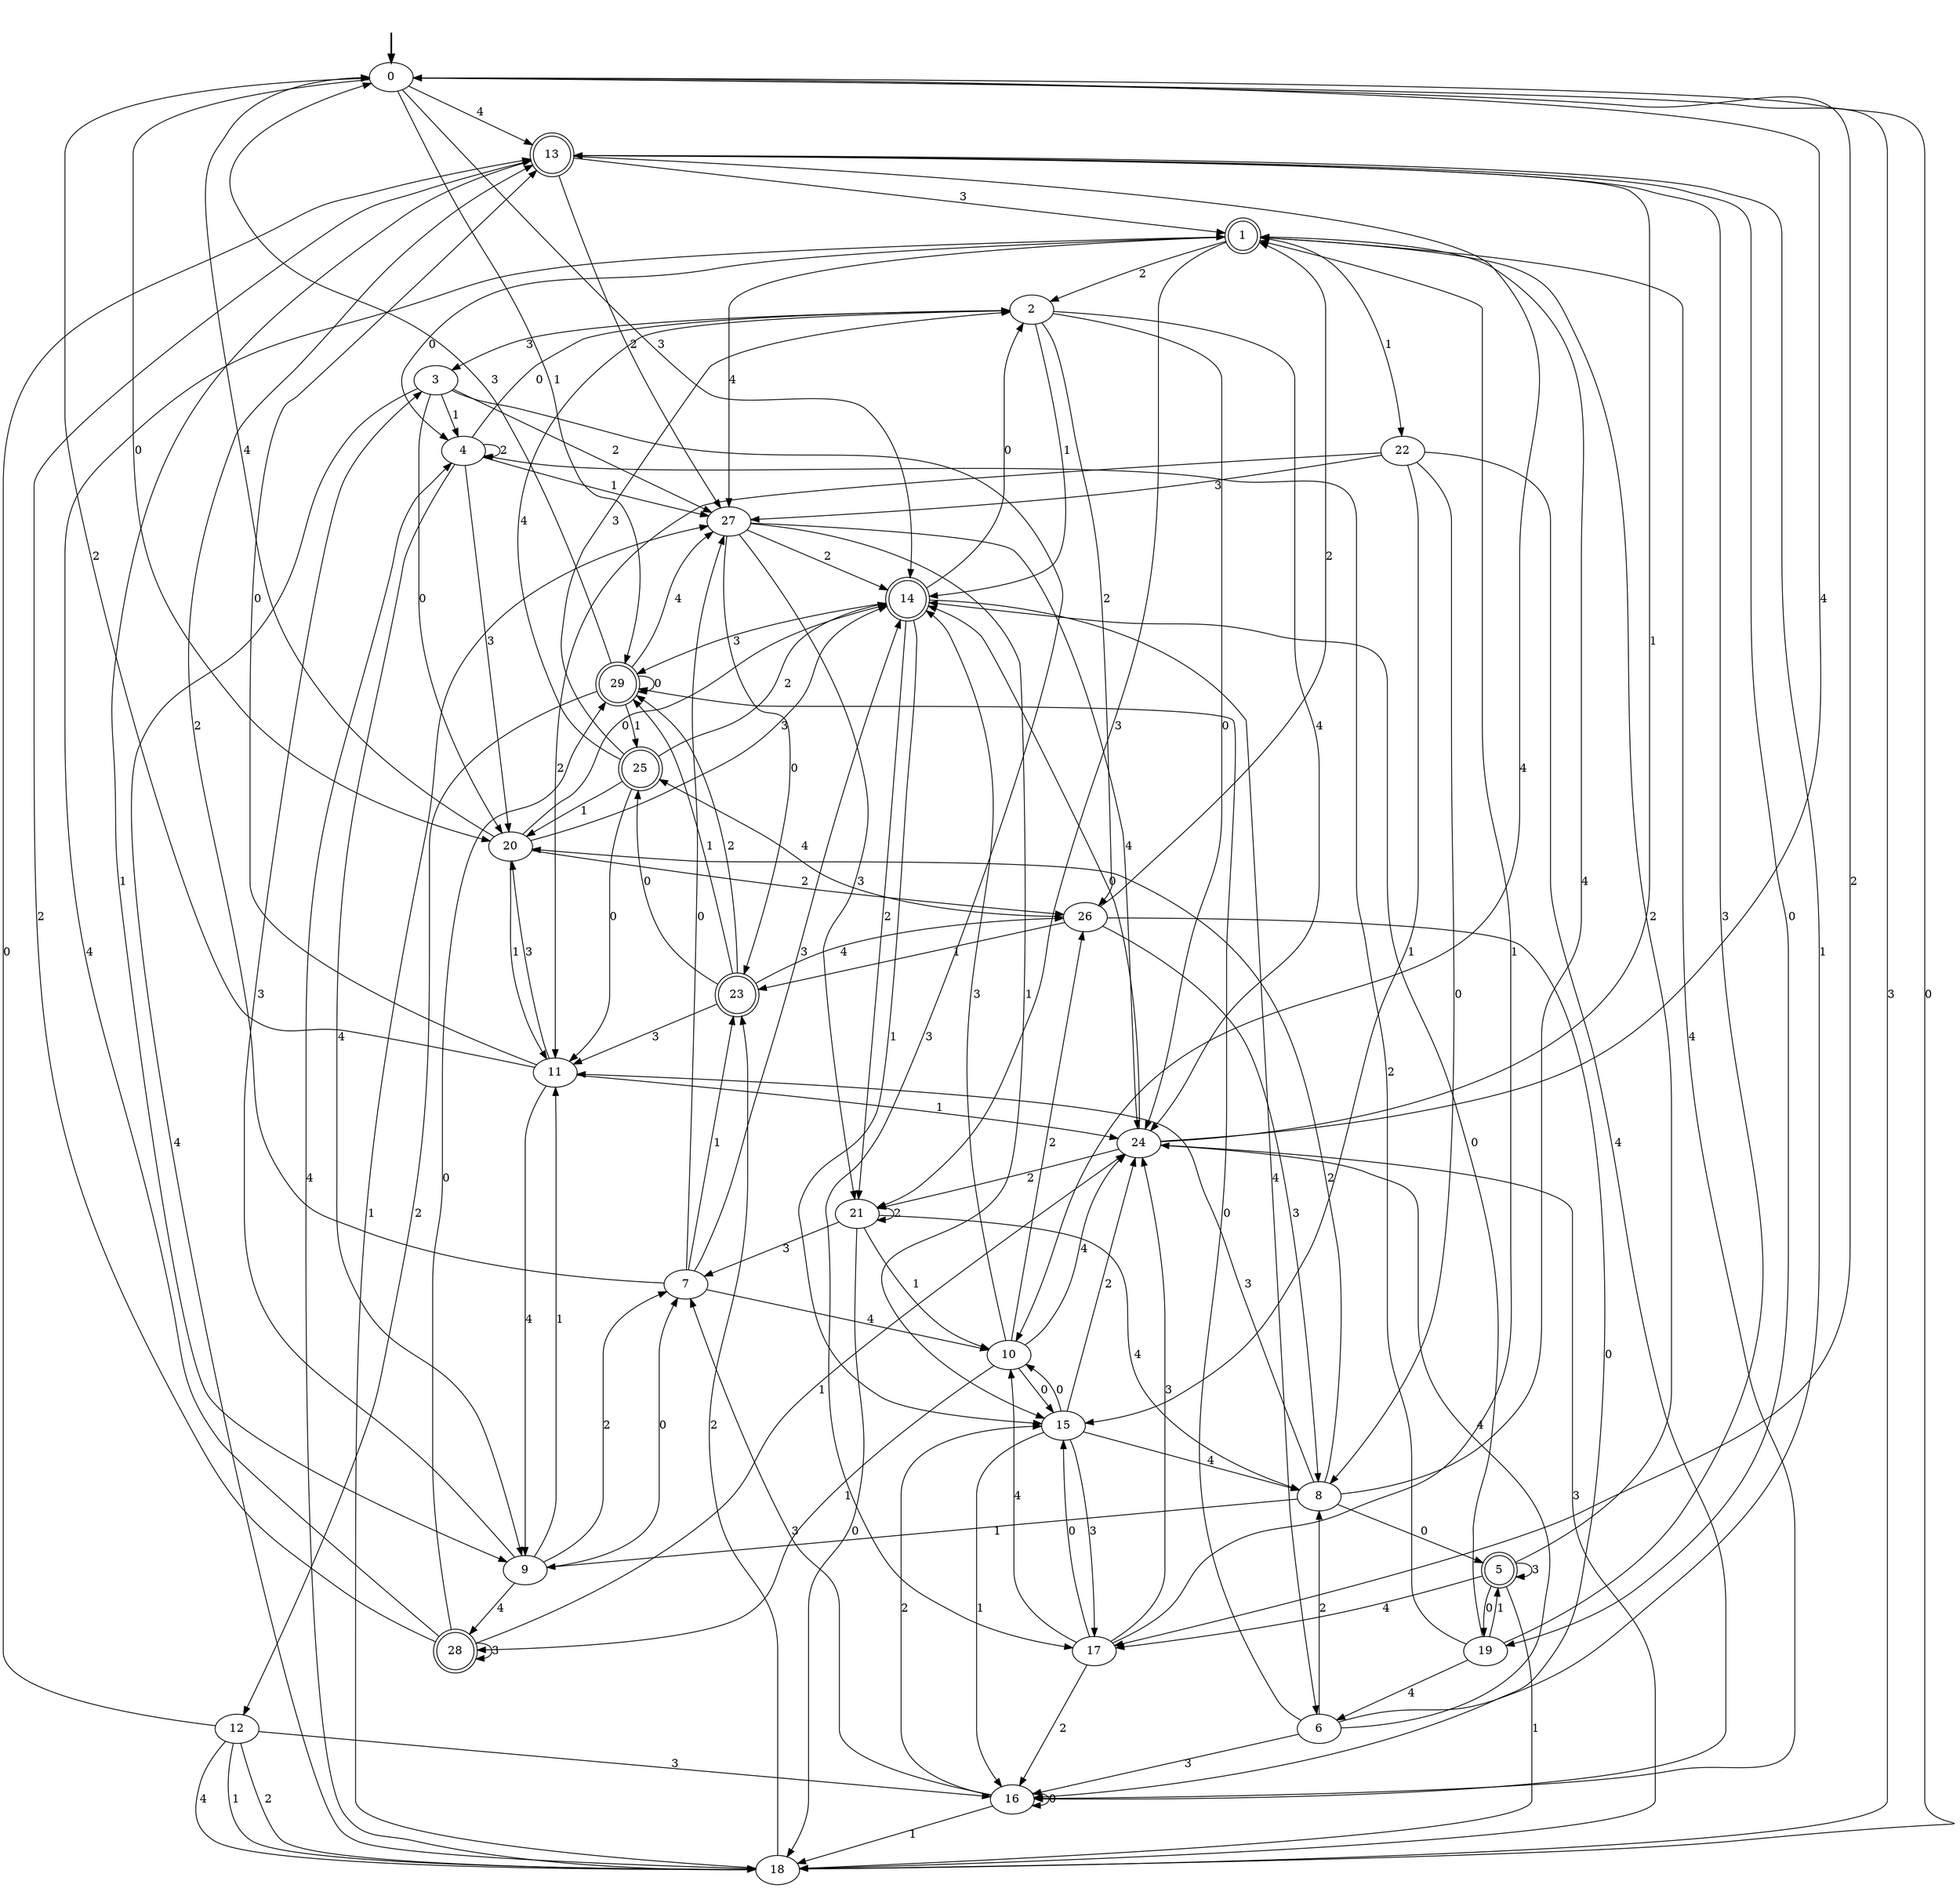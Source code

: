 digraph {
	fake [style=invisible]
	0 [root=true]
	1 [shape=doublecircle]
	2
	3
	4
	5 [shape=doublecircle]
	6
	7
	8
	9
	10
	11
	12
	13 [shape=doublecircle]
	14 [shape=doublecircle]
	15
	16
	17
	18
	19
	20
	21
	22
	23 [shape=doublecircle]
	24
	25 [shape=doublecircle]
	26
	27
	28 [shape=doublecircle]
	29 [shape=doublecircle]
	fake -> 0 [style=bold]
	12 -> 16 [label=3]
	11 -> 20 [label=3]
	3 -> 18 [label=4]
	2 -> 24 [label=0]
	27 -> 23 [label=0]
	21 -> 18 [label=0]
	26 -> 25 [label=4]
	25 -> 20 [label=1]
	2 -> 24 [label=4]
	17 -> 15 [label=0]
	1 -> 21 [label=3]
	11 -> 9 [label=4]
	13 -> 27 [label=2]
	9 -> 3 [label=3]
	20 -> 0 [label=4]
	13 -> 10 [label=4]
	26 -> 1 [label=2]
	19 -> 13 [label=3]
	1 -> 22 [label=1]
	24 -> 13 [label=1]
	20 -> 14 [label=0]
	6 -> 8 [label=2]
	25 -> 2 [label=3]
	5 -> 18 [label=1]
	23 -> 29 [label=1]
	16 -> 7 [label=3]
	29 -> 27 [label=4]
	16 -> 18 [label=1]
	0 -> 13 [label=4]
	6 -> 29 [label=0]
	17 -> 16 [label=2]
	14 -> 21 [label=2]
	23 -> 11 [label=3]
	29 -> 25 [label=1]
	23 -> 26 [label=4]
	0 -> 17 [label=2]
	7 -> 14 [label=3]
	4 -> 4 [label=2]
	3 -> 4 [label=1]
	25 -> 11 [label=0]
	5 -> 1 [label=2]
	28 -> 29 [label=0]
	7 -> 10 [label=4]
	0 -> 20 [label=0]
	15 -> 10 [label=0]
	15 -> 16 [label=1]
	14 -> 6 [label=4]
	22 -> 11 [label=2]
	26 -> 23 [label=1]
	5 -> 5 [label=3]
	15 -> 8 [label=4]
	4 -> 20 [label=3]
	5 -> 17 [label=4]
	15 -> 17 [label=3]
	12 -> 13 [label=0]
	23 -> 29 [label=2]
	3 -> 27 [label=2]
	9 -> 7 [label=2]
	16 -> 1 [label=4]
	19 -> 5 [label=1]
	26 -> 8 [label=3]
	29 -> 29 [label=0]
	4 -> 9 [label=4]
	10 -> 28 [label=1]
	28 -> 28 [label=3]
	11 -> 13 [label=0]
	14 -> 15 [label=1]
	4 -> 2 [label=0]
	23 -> 25 [label=0]
	8 -> 9 [label=1]
	21 -> 21 [label=2]
	18 -> 23 [label=2]
	1 -> 2 [label=2]
	0 -> 29 [label=1]
	2 -> 26 [label=2]
	27 -> 24 [label=4]
	22 -> 15 [label=1]
	2 -> 14 [label=1]
	12 -> 18 [label=4]
	9 -> 11 [label=1]
	29 -> 12 [label=2]
	17 -> 10 [label=4]
	8 -> 5 [label=0]
	22 -> 16 [label=4]
	1 -> 27 [label=4]
	24 -> 14 [label=0]
	6 -> 16 [label=3]
	16 -> 16 [label=0]
	24 -> 18 [label=3]
	20 -> 26 [label=2]
	10 -> 26 [label=2]
	5 -> 19 [label=0]
	25 -> 2 [label=4]
	16 -> 15 [label=2]
	0 -> 14 [label=3]
	28 -> 1 [label=4]
	29 -> 0 [label=3]
	28 -> 24 [label=1]
	8 -> 11 [label=3]
	19 -> 6 [label=4]
	21 -> 8 [label=4]
	22 -> 27 [label=3]
	9 -> 7 [label=0]
	14 -> 29 [label=3]
	18 -> 4 [label=4]
	12 -> 18 [label=1]
	17 -> 1 [label=1]
	18 -> 27 [label=1]
	6 -> 24 [label=4]
	7 -> 13 [label=2]
	27 -> 14 [label=2]
	8 -> 1 [label=4]
	6 -> 13 [label=1]
	3 -> 20 [label=0]
	11 -> 0 [label=2]
	25 -> 14 [label=2]
	18 -> 0 [label=3]
	11 -> 24 [label=1]
	24 -> 0 [label=4]
	13 -> 19 [label=0]
	27 -> 21 [label=3]
	28 -> 13 [label=2]
	9 -> 28 [label=4]
	10 -> 15 [label=0]
	21 -> 7 [label=3]
	8 -> 20 [label=2]
	14 -> 2 [label=0]
	2 -> 3 [label=3]
	3 -> 17 [label=3]
	20 -> 11 [label=1]
	13 -> 9 [label=1]
	4 -> 27 [label=1]
	22 -> 8 [label=0]
	7 -> 27 [label=0]
	15 -> 24 [label=2]
	1 -> 4 [label=0]
	13 -> 1 [label=3]
	27 -> 15 [label=1]
	7 -> 23 [label=1]
	26 -> 16 [label=0]
	21 -> 10 [label=1]
	10 -> 24 [label=4]
	12 -> 18 [label=2]
	18 -> 0 [label=0]
	24 -> 21 [label=2]
	19 -> 14 [label=0]
	17 -> 24 [label=3]
	20 -> 14 [label=3]
	10 -> 14 [label=3]
	19 -> 4 [label=2]
}
